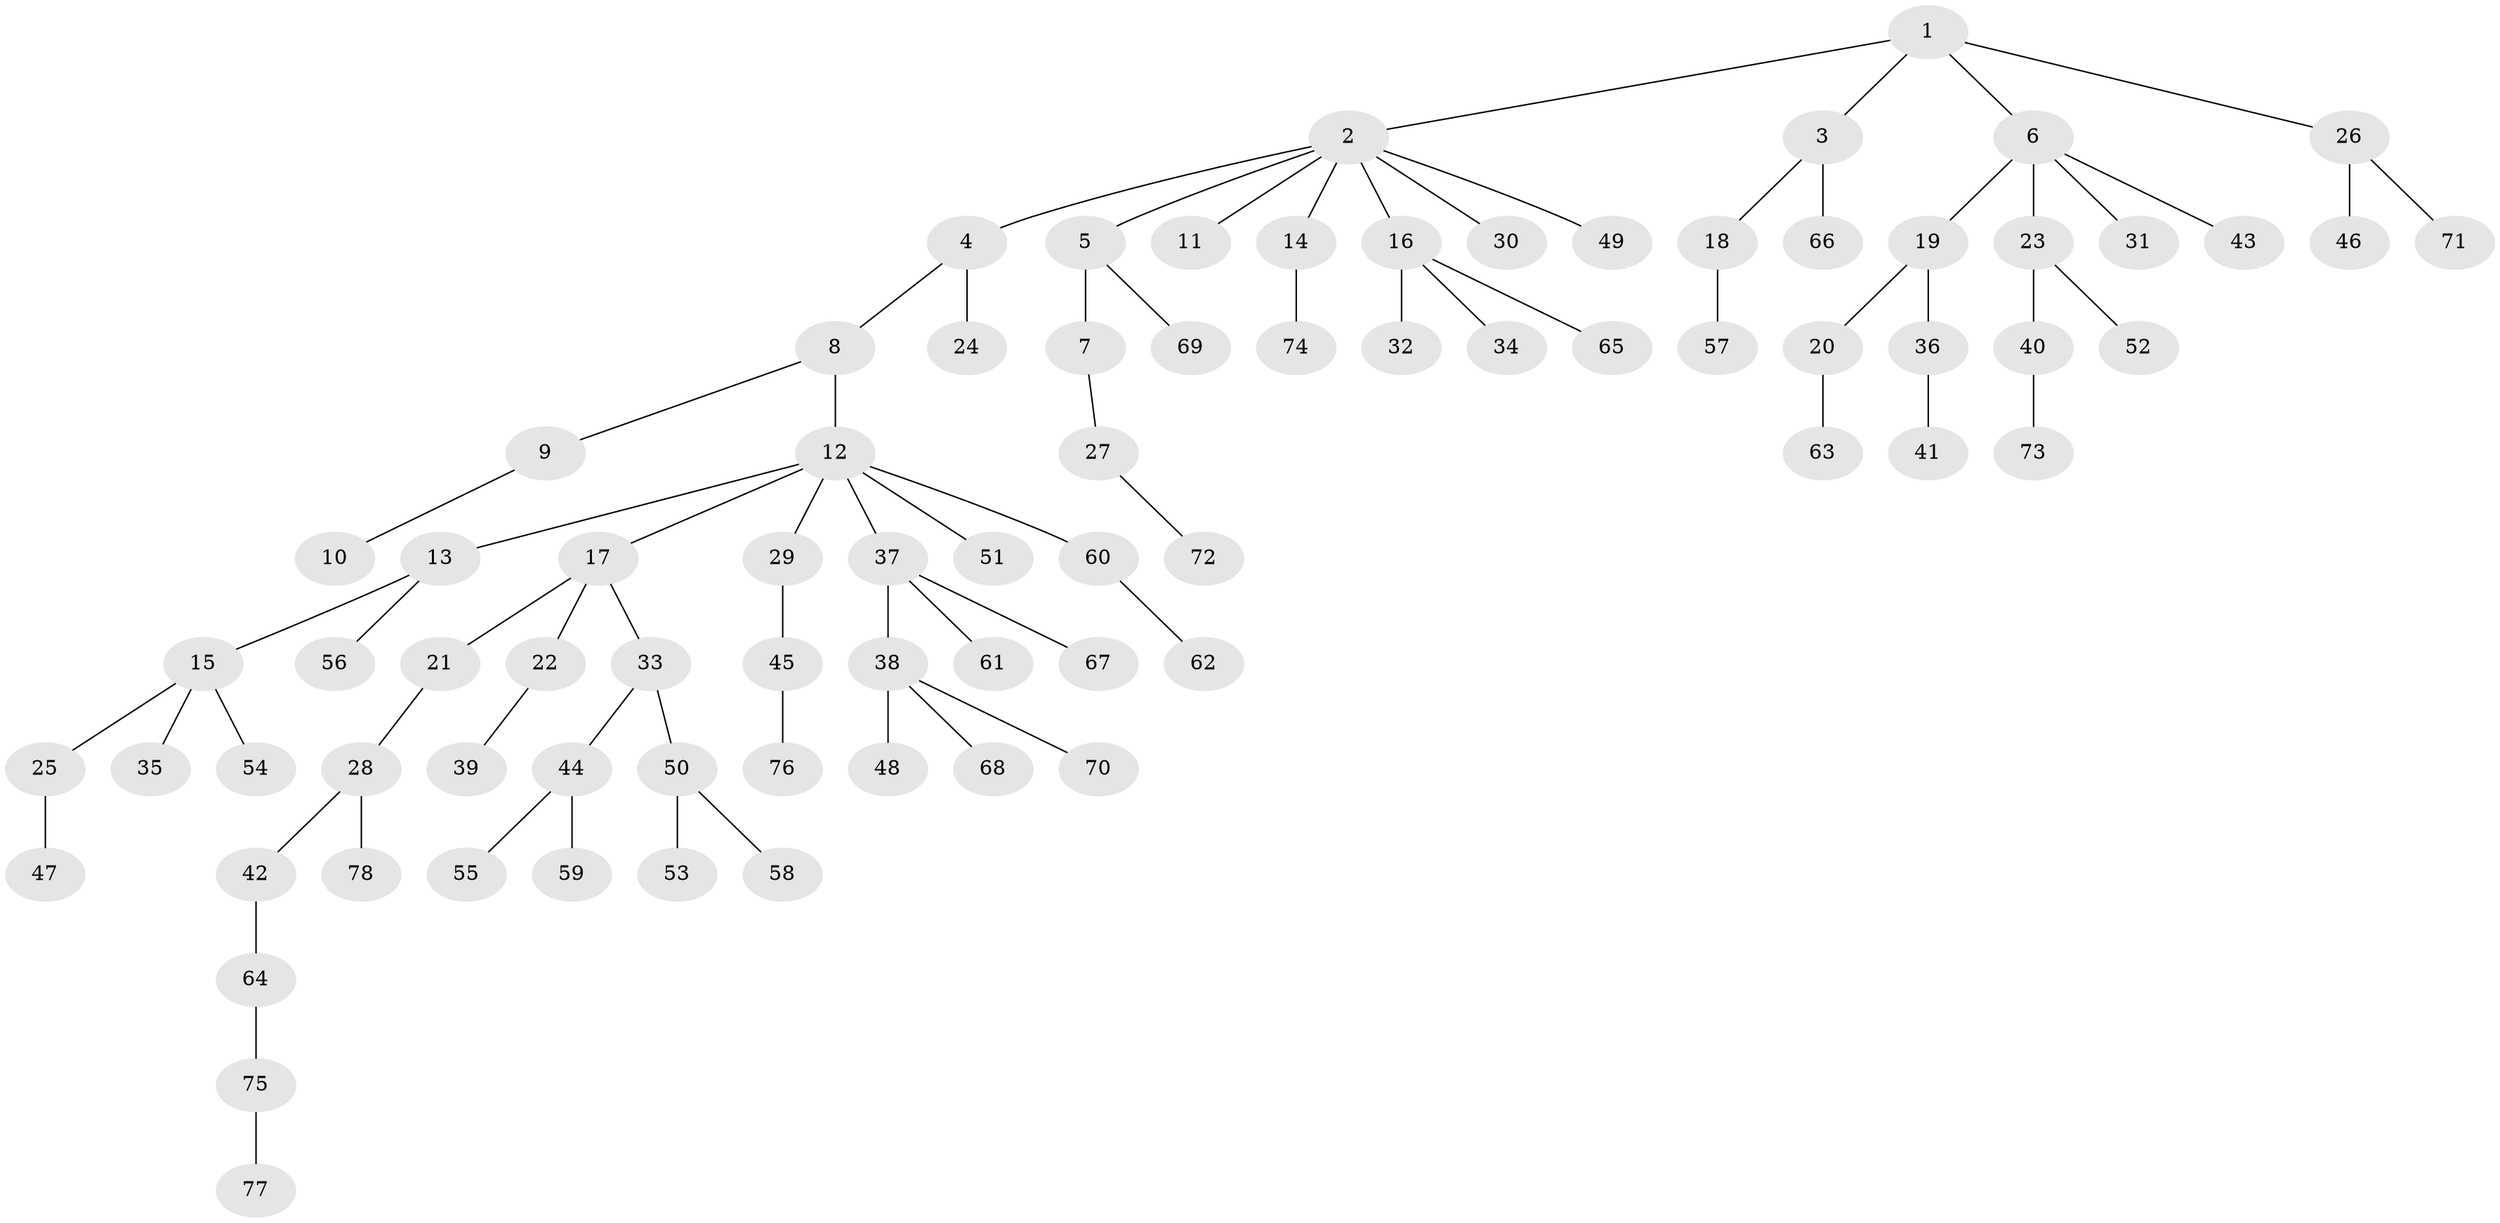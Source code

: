 // Generated by graph-tools (version 1.1) at 2025/36/03/09/25 02:36:54]
// undirected, 78 vertices, 77 edges
graph export_dot {
graph [start="1"]
  node [color=gray90,style=filled];
  1;
  2;
  3;
  4;
  5;
  6;
  7;
  8;
  9;
  10;
  11;
  12;
  13;
  14;
  15;
  16;
  17;
  18;
  19;
  20;
  21;
  22;
  23;
  24;
  25;
  26;
  27;
  28;
  29;
  30;
  31;
  32;
  33;
  34;
  35;
  36;
  37;
  38;
  39;
  40;
  41;
  42;
  43;
  44;
  45;
  46;
  47;
  48;
  49;
  50;
  51;
  52;
  53;
  54;
  55;
  56;
  57;
  58;
  59;
  60;
  61;
  62;
  63;
  64;
  65;
  66;
  67;
  68;
  69;
  70;
  71;
  72;
  73;
  74;
  75;
  76;
  77;
  78;
  1 -- 2;
  1 -- 3;
  1 -- 6;
  1 -- 26;
  2 -- 4;
  2 -- 5;
  2 -- 11;
  2 -- 14;
  2 -- 16;
  2 -- 30;
  2 -- 49;
  3 -- 18;
  3 -- 66;
  4 -- 8;
  4 -- 24;
  5 -- 7;
  5 -- 69;
  6 -- 19;
  6 -- 23;
  6 -- 31;
  6 -- 43;
  7 -- 27;
  8 -- 9;
  8 -- 12;
  9 -- 10;
  12 -- 13;
  12 -- 17;
  12 -- 29;
  12 -- 37;
  12 -- 51;
  12 -- 60;
  13 -- 15;
  13 -- 56;
  14 -- 74;
  15 -- 25;
  15 -- 35;
  15 -- 54;
  16 -- 32;
  16 -- 34;
  16 -- 65;
  17 -- 21;
  17 -- 22;
  17 -- 33;
  18 -- 57;
  19 -- 20;
  19 -- 36;
  20 -- 63;
  21 -- 28;
  22 -- 39;
  23 -- 40;
  23 -- 52;
  25 -- 47;
  26 -- 46;
  26 -- 71;
  27 -- 72;
  28 -- 42;
  28 -- 78;
  29 -- 45;
  33 -- 44;
  33 -- 50;
  36 -- 41;
  37 -- 38;
  37 -- 61;
  37 -- 67;
  38 -- 48;
  38 -- 68;
  38 -- 70;
  40 -- 73;
  42 -- 64;
  44 -- 55;
  44 -- 59;
  45 -- 76;
  50 -- 53;
  50 -- 58;
  60 -- 62;
  64 -- 75;
  75 -- 77;
}
